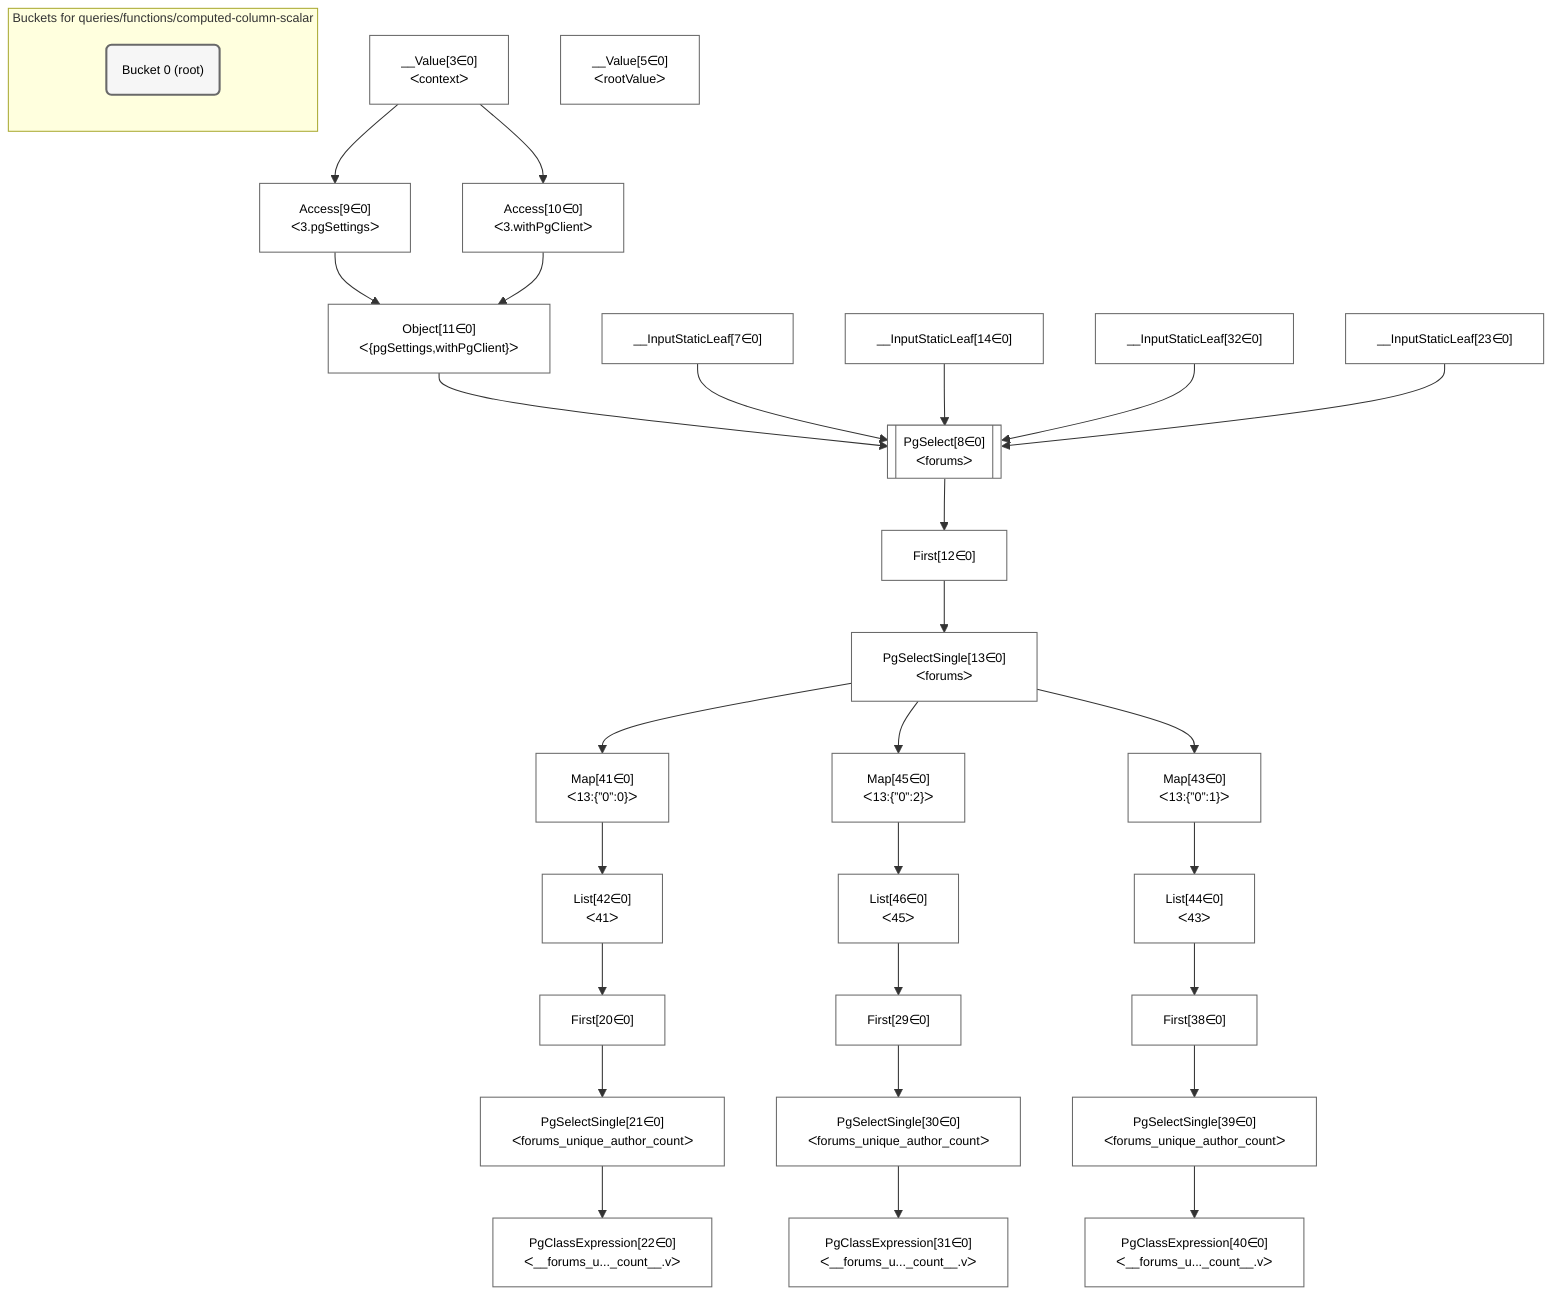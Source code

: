 %%{init: {'themeVariables': { 'fontSize': '12px'}}}%%
graph TD
    classDef path fill:#eee,stroke:#000,color:#000
    classDef plan fill:#fff,stroke-width:1px,color:#000
    classDef itemplan fill:#fff,stroke-width:2px,color:#000
    classDef sideeffectplan fill:#f00,stroke-width:2px,color:#000
    classDef bucket fill:#f6f6f6,color:#000,stroke-width:2px,text-align:left


    %% define steps
    __Value3["__Value[3∈0]<br />ᐸcontextᐳ"]:::plan
    __Value5["__Value[5∈0]<br />ᐸrootValueᐳ"]:::plan
    __InputStaticLeaf7["__InputStaticLeaf[7∈0]"]:::plan
    Access9["Access[9∈0]<br />ᐸ3.pgSettingsᐳ"]:::plan
    Access10["Access[10∈0]<br />ᐸ3.withPgClientᐳ"]:::plan
    Object11["Object[11∈0]<br />ᐸ{pgSettings,withPgClient}ᐳ"]:::plan
    __InputStaticLeaf14["__InputStaticLeaf[14∈0]"]:::plan
    __InputStaticLeaf32["__InputStaticLeaf[32∈0]"]:::plan
    __InputStaticLeaf23["__InputStaticLeaf[23∈0]"]:::plan
    PgSelect8[["PgSelect[8∈0]<br />ᐸforumsᐳ"]]:::plan
    First12["First[12∈0]"]:::plan
    PgSelectSingle13["PgSelectSingle[13∈0]<br />ᐸforumsᐳ"]:::plan
    Map41["Map[41∈0]<br />ᐸ13:{”0”:0}ᐳ"]:::plan
    List42["List[42∈0]<br />ᐸ41ᐳ"]:::plan
    First20["First[20∈0]"]:::plan
    PgSelectSingle21["PgSelectSingle[21∈0]<br />ᐸforums_unique_author_countᐳ"]:::plan
    PgClassExpression22["PgClassExpression[22∈0]<br />ᐸ__forums_u..._count__.vᐳ"]:::plan
    Map45["Map[45∈0]<br />ᐸ13:{”0”:2}ᐳ"]:::plan
    List46["List[46∈0]<br />ᐸ45ᐳ"]:::plan
    First29["First[29∈0]"]:::plan
    PgSelectSingle30["PgSelectSingle[30∈0]<br />ᐸforums_unique_author_countᐳ"]:::plan
    PgClassExpression31["PgClassExpression[31∈0]<br />ᐸ__forums_u..._count__.vᐳ"]:::plan
    Map43["Map[43∈0]<br />ᐸ13:{”0”:1}ᐳ"]:::plan
    List44["List[44∈0]<br />ᐸ43ᐳ"]:::plan
    First38["First[38∈0]"]:::plan
    PgSelectSingle39["PgSelectSingle[39∈0]<br />ᐸforums_unique_author_countᐳ"]:::plan
    PgClassExpression40["PgClassExpression[40∈0]<br />ᐸ__forums_u..._count__.vᐳ"]:::plan

    %% plan dependencies
    __Value3 --> Access9
    __Value3 --> Access10
    Access9 & Access10 --> Object11
    Object11 & __InputStaticLeaf7 & __InputStaticLeaf14 & __InputStaticLeaf32 & __InputStaticLeaf23 --> PgSelect8
    PgSelect8 --> First12
    First12 --> PgSelectSingle13
    PgSelectSingle13 --> Map41
    Map41 --> List42
    List42 --> First20
    First20 --> PgSelectSingle21
    PgSelectSingle21 --> PgClassExpression22
    PgSelectSingle13 --> Map45
    Map45 --> List46
    List46 --> First29
    First29 --> PgSelectSingle30
    PgSelectSingle30 --> PgClassExpression31
    PgSelectSingle13 --> Map43
    Map43 --> List44
    List44 --> First38
    First38 --> PgSelectSingle39
    PgSelectSingle39 --> PgClassExpression40

    subgraph "Buckets for queries/functions/computed-column-scalar"
    Bucket0("Bucket 0 (root)"):::bucket
    classDef bucket0 stroke:#696969
    class Bucket0,__Value3,__Value5,__InputStaticLeaf7,PgSelect8,Access9,Access10,Object11,First12,PgSelectSingle13,__InputStaticLeaf14,First20,PgSelectSingle21,PgClassExpression22,__InputStaticLeaf23,First29,PgSelectSingle30,PgClassExpression31,__InputStaticLeaf32,First38,PgSelectSingle39,PgClassExpression40,Map41,List42,Map43,List44,Map45,List46 bucket0
    end
